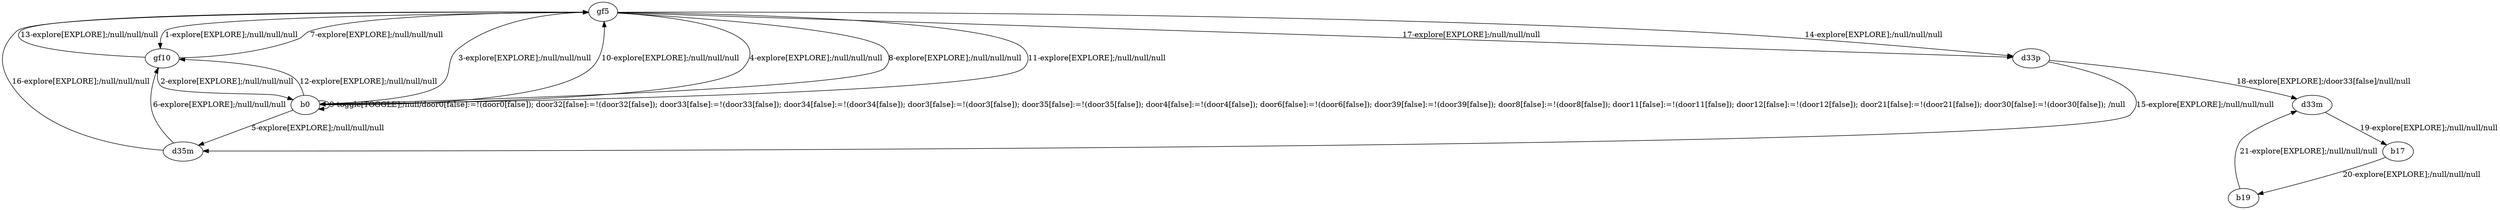 # Total number of goals covered by this test: 1
# b19 --> d33m

digraph g {
"gf5" -> "gf10" [label = "1-explore[EXPLORE];/null/null/null"];
"gf10" -> "b0" [label = "2-explore[EXPLORE];/null/null/null"];
"b0" -> "gf5" [label = "3-explore[EXPLORE];/null/null/null"];
"gf5" -> "b0" [label = "4-explore[EXPLORE];/null/null/null"];
"b0" -> "d35m" [label = "5-explore[EXPLORE];/null/null/null"];
"d35m" -> "gf10" [label = "6-explore[EXPLORE];/null/null/null"];
"gf10" -> "gf5" [label = "7-explore[EXPLORE];/null/null/null"];
"gf5" -> "b0" [label = "8-explore[EXPLORE];/null/null/null"];
"b0" -> "b0" [label = "9-toggle[TOGGLE];/null/door0[false]:=!(door0[false]); door32[false]:=!(door32[false]); door33[false]:=!(door33[false]); door34[false]:=!(door34[false]); door3[false]:=!(door3[false]); door35[false]:=!(door35[false]); door4[false]:=!(door4[false]); door6[false]:=!(door6[false]); door39[false]:=!(door39[false]); door8[false]:=!(door8[false]); door11[false]:=!(door11[false]); door12[false]:=!(door12[false]); door21[false]:=!(door21[false]); door30[false]:=!(door30[false]); /null"];
"b0" -> "gf5" [label = "10-explore[EXPLORE];/null/null/null"];
"gf5" -> "b0" [label = "11-explore[EXPLORE];/null/null/null"];
"b0" -> "gf10" [label = "12-explore[EXPLORE];/null/null/null"];
"gf10" -> "gf5" [label = "13-explore[EXPLORE];/null/null/null"];
"gf5" -> "d33p" [label = "14-explore[EXPLORE];/null/null/null"];
"d33p" -> "d35m" [label = "15-explore[EXPLORE];/null/null/null"];
"d35m" -> "gf5" [label = "16-explore[EXPLORE];/null/null/null"];
"gf5" -> "d33p" [label = "17-explore[EXPLORE];/null/null/null"];
"d33p" -> "d33m" [label = "18-explore[EXPLORE];/door33[false]/null/null"];
"d33m" -> "b17" [label = "19-explore[EXPLORE];/null/null/null"];
"b17" -> "b19" [label = "20-explore[EXPLORE];/null/null/null"];
"b19" -> "d33m" [label = "21-explore[EXPLORE];/null/null/null"];
}